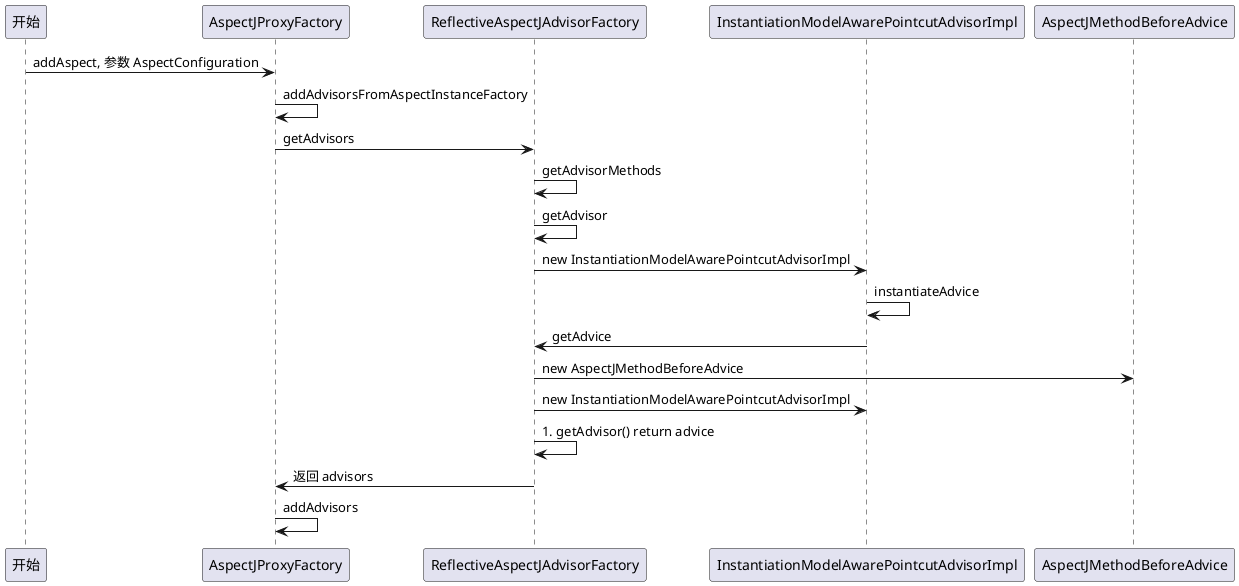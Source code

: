 @startuml
开始 -> AspectJProxyFactory : addAspect, 参数 AspectConfiguration
AspectJProxyFactory -> AspectJProxyFactory : addAdvisorsFromAspectInstanceFactory
AspectJProxyFactory -> ReflectiveAspectJAdvisorFactory : getAdvisors

ReflectiveAspectJAdvisorFactory -> ReflectiveAspectJAdvisorFactory : getAdvisorMethods
ReflectiveAspectJAdvisorFactory -> ReflectiveAspectJAdvisorFactory : getAdvisor
ReflectiveAspectJAdvisorFactory -> InstantiationModelAwarePointcutAdvisorImpl : new InstantiationModelAwarePointcutAdvisorImpl
InstantiationModelAwarePointcutAdvisorImpl -> InstantiationModelAwarePointcutAdvisorImpl : instantiateAdvice

InstantiationModelAwarePointcutAdvisorImpl -> ReflectiveAspectJAdvisorFactory : getAdvice
ReflectiveAspectJAdvisorFactory -> AspectJMethodBeforeAdvice: new AspectJMethodBeforeAdvice
ReflectiveAspectJAdvisorFactory -> InstantiationModelAwarePointcutAdvisorImpl : new InstantiationModelAwarePointcutAdvisorImpl
ReflectiveAspectJAdvisorFactory -> ReflectiveAspectJAdvisorFactory : #getAdvisor() return advice
ReflectiveAspectJAdvisorFactory -> AspectJProxyFactory : 返回 advisors
AspectJProxyFactory -> AspectJProxyFactory : addAdvisors
@enduml